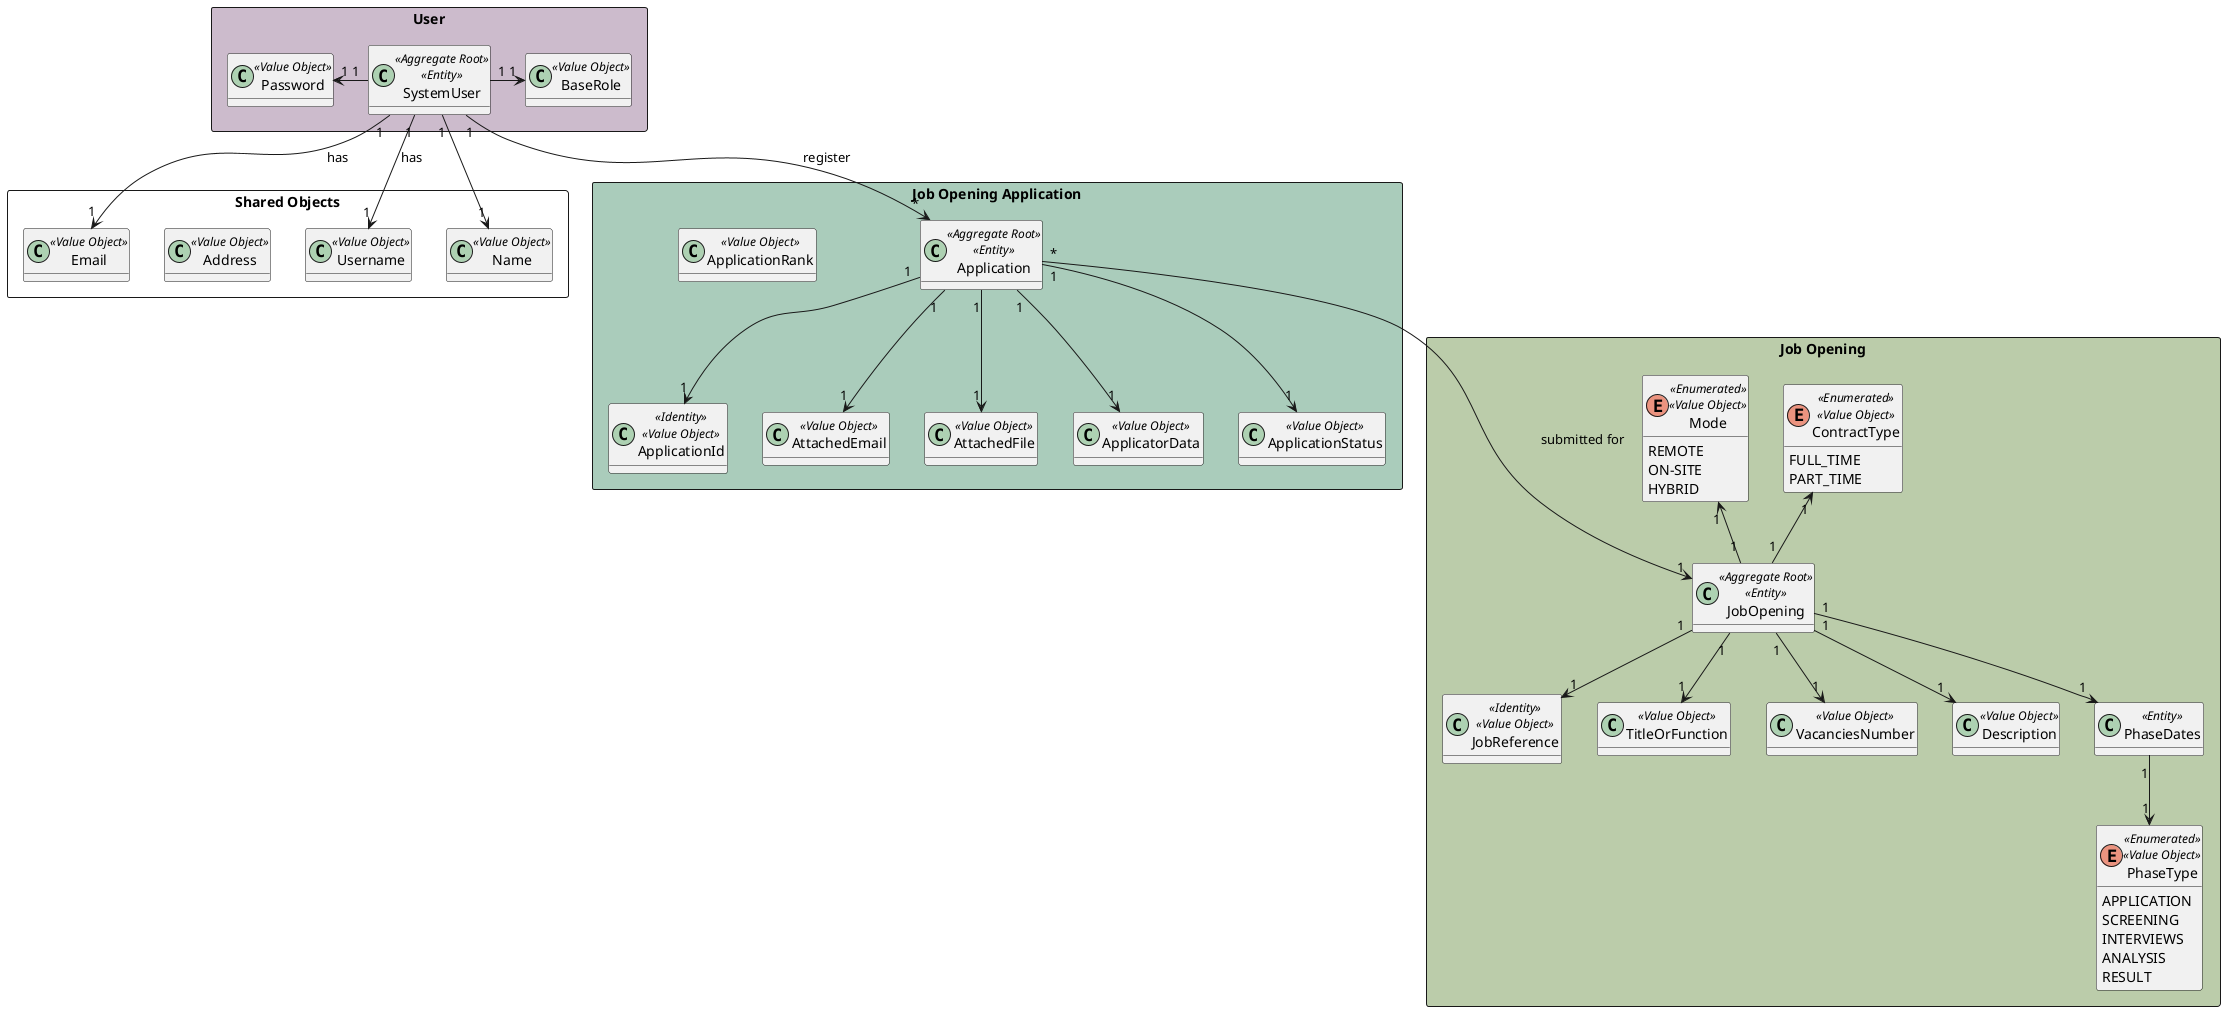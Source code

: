 @startuml
'https://plantuml.com/class-diagram

hide methods


rectangle "Job Opening" #bbccaa {

    class JobOpening<<Aggregate Root>><<Entity>>{}

    class JobReference<<Identity>><<Value Object>>{}

    class TitleOrFunction<<Value Object>>{}

    enum ContractType<<Enumerated>><<Value Object>>{
        FULL_TIME
        PART_TIME
    }

    enum Mode<<Enumerated>><<Value Object>>{
        REMOTE
        ON-SITE
        HYBRID
        }


    class VacanciesNumber<<Value Object>>{}

    class Description<<Value Object>>{}

    class PhaseDates<<Entity>>{}
    enum PhaseType<<Enumerated>><<Value Object>>{
                APPLICATION
                SCREENING
                INTERVIEWS
                ANALYSIS
                RESULT
            }
     JobOpening "1" --> "1" PhaseDates
     PhaseDates "1" --> "1" PhaseType
}




rectangle "User" #ccbbcc {
    class SystemUser <<Aggregate Root>><<Entity>>{}
    class Password<<Value Object>>{}
    class BaseRole<<Value Object>>{}



}

rectangle "Shared Objects" {

    class Email <<Value Object>>
    class Username <<Value Object>>
    class Address <<Value Object>>
    class Name<<Value Object>>{}

}

rectangle "Job Opening Application" #aaccbb {

    class Application<<Aggregate Root>><<Entity>>{}

    class ApplicationId<<Identity>><<Value Object>>{}

    class AttachedEmail<<Value Object>>{}

    class AttachedFile<<Value Object>>{}

    class ApplicatorData<<Value Object>>{}

    class ApplicationStatus<<Value Object>>{}

    class ApplicationRank<<Value Object>>{}

}


   SystemUser "1" --> "1" Email: has
    SystemUser "1" --> "1" Username: has
    SystemUser "1" -up> "1" Password
    SystemUser "1" --> "1" Name
    SystemUser "1" -> "1" BaseRole


JobReference "1" <-up- "1" JobOpening
TitleOrFunction "1" <-up- "1" JobOpening
ContractType "1" <-- "1" JobOpening
Mode "1" <-- "1" JobOpening
Description "1" <-up- "1" JobOpening
VacanciesNumber "1" <-up- "1" JobOpening


Application "1" --> "1" ApplicationId
Application "1" --> "1" AttachedEmail
Application "1" --> "1" AttachedFile
Application "1" --> "1" ApplicatorData
Application "*" ---> "1" JobOpening : submitted for
Application "1" --> "1" ApplicationStatus

SystemUser "1" --> "*" Application : register

@enduml